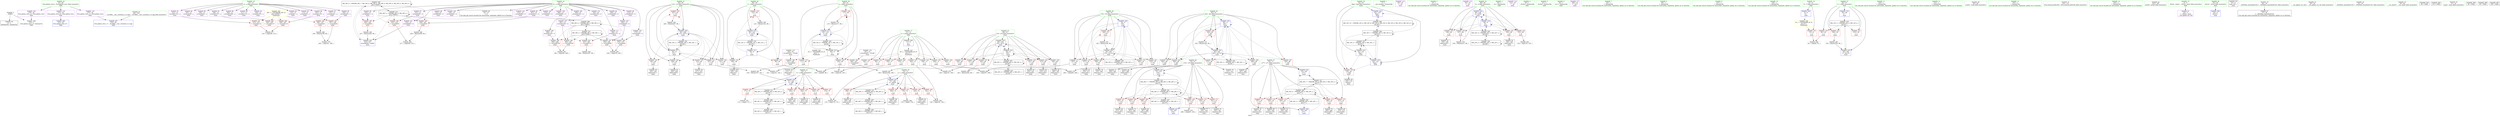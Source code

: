 digraph "SVFG" {
	label="SVFG";

	Node0x5640b76d71b0 [shape=record,color=grey,label="{NodeID: 0\nNullPtr}"];
	Node0x5640b76d71b0 -> Node0x5640b7701500[style=solid];
	Node0x5640b76d71b0 -> Node0x5640b7705b80[style=solid];
	Node0x5640b7711c60 [shape=record,color=grey,label="{NodeID: 277\n316 = cmp(308, 315, )\n}"];
	Node0x5640b7704fc0 [shape=record,color=red,label="{NodeID: 194\n216\<--215\n\<--arrayidx56\nmain\n}"];
	Node0x5640b7704fc0 -> Node0x5640b7712860[style=solid];
	Node0x5640b7702370 [shape=record,color=purple,label="{NodeID: 111\n346\<--15\narrayidx131\<--d\nmain\n}"];
	Node0x5640b7702370 -> Node0x5640b7705710[style=solid];
	Node0x5640b76de7d0 [shape=record,color=green,label="{NodeID: 28\n58\<--59\ni\<--i_field_insensitive\nmain\n}"];
	Node0x5640b76de7d0 -> Node0x5640b7707c50[style=solid];
	Node0x5640b76de7d0 -> Node0x5640b7707d20[style=solid];
	Node0x5640b76de7d0 -> Node0x5640b7707df0[style=solid];
	Node0x5640b76de7d0 -> Node0x5640b7705e20[style=solid];
	Node0x5640b76de7d0 -> Node0x5640b7706090[style=solid];
	Node0x5640b7706710 [shape=record,color=blue,label="{NodeID: 222\n62\<--133\nflag\<--\nmain\n}"];
	Node0x5640b7706710 -> Node0x5640b771f080[style=dashed];
	Node0x5640b7708130 [shape=record,color=red,label="{NodeID: 139\n135\<--62\n\<--flag\nmain\n}"];
	Node0x5640b7708130 -> Node0x5640b77028c0[style=solid];
	Node0x5640b7702da0 [shape=record,color=black,label="{NodeID: 56\n196\<--195\nidxprom43\<--\nmain\n}"];
	Node0x5640b77097f0 [shape=record,color=red,label="{NodeID: 167\n270\<--74\n\<--x76\nmain\n}"];
	Node0x5640b77097f0 -> Node0x5640b77034f0[style=solid];
	Node0x5640b7704460 [shape=record,color=purple,label="{NodeID: 84\n187\<--13\narrayidx38\<--a\nmain\n}"];
	Node0x5640b76db960 [shape=record,color=green,label="{NodeID: 1\n7\<--1\n__dso_handle\<--dummyObj\nGlob }"];
	Node0x5640b7711de0 [shape=record,color=grey,label="{NodeID: 278\n200 = cmp(191, 199, )\n}"];
	Node0x5640b7705090 [shape=record,color=red,label="{NodeID: 195\n226\<--225\n\<--arrayidx61\nmain\n}"];
	Node0x5640b7705090 -> Node0x5640b7711060[style=solid];
	Node0x5640b7702440 [shape=record,color=purple,label="{NodeID: 112\n83\<--18\n\<--.str\nmain\n}"];
	Node0x5640b76de8a0 [shape=record,color=green,label="{NodeID: 29\n60\<--61\nj\<--j_field_insensitive\nmain\n}"];
	Node0x5640b76de8a0 -> Node0x5640b7707ec0[style=solid];
	Node0x5640b76de8a0 -> Node0x5640b7707f90[style=solid];
	Node0x5640b76de8a0 -> Node0x5640b7708060[style=solid];
	Node0x5640b76de8a0 -> Node0x5640b7705ef0[style=solid];
	Node0x5640b76de8a0 -> Node0x5640b7705fc0[style=solid];
	Node0x5640b77067e0 [shape=record,color=blue,label="{NodeID: 223\n233\<--227\narrayidx66\<--add62\nmain\n}"];
	Node0x5640b77067e0 -> Node0x5640b771f580[style=dashed];
	Node0x5640b7708200 [shape=record,color=red,label="{NodeID: 140\n141\<--64\n\<--i14\nmain\n}"];
	Node0x5640b7708200 -> Node0x5640b7711960[style=solid];
	Node0x5640b7702e70 [shape=record,color=black,label="{NodeID: 57\n203\<--202\nidxprom48\<--\nmain\n}"];
	Node0x5640b77098c0 [shape=record,color=red,label="{NodeID: 168\n286\<--74\n\<--x76\nmain\n}"];
	Node0x5640b77098c0 -> Node0x5640b7703830[style=solid];
	Node0x5640b7704530 [shape=record,color=purple,label="{NodeID: 85\n190\<--13\narrayidx40\<--a\nmain\n}"];
	Node0x5640b7704530 -> Node0x5640b770ab70[style=solid];
	Node0x5640b76db310 [shape=record,color=green,label="{NodeID: 2\n9\<--1\n\<--dummyObj\nCan only get source location for instruction, argument, global var or function.}"];
	Node0x5640b7723760 [shape=record,color=yellow,style=double,label="{NodeID: 362\n36V_1 = ENCHI(MR_36V_0)\npts\{140000 \}\nFun[main]}"];
	Node0x5640b7723760 -> Node0x5640b770ab70[style=dashed];
	Node0x5640b7723760 -> Node0x5640b7704e20[style=dashed];
	Node0x5640b7723760 -> Node0x5640b77054a0[style=dashed];
	Node0x5640b7723760 -> Node0x5640b7705570[style=dashed];
	Node0x5640b7723760 -> Node0x5640b7705640[style=dashed];
	Node0x5640b7711f60 [shape=record,color=grey,label="{NodeID: 279\n149 = cmp(147, 148, )\n}"];
	Node0x5640b7705160 [shape=record,color=red,label="{NodeID: 196\n276\<--275\n\<--arrayidx90\nmain\n}"];
	Node0x5640b7705160 -> Node0x5640b7712560[style=solid];
	Node0x5640b7702510 [shape=record,color=purple,label="{NodeID: 113\n94\<--18\n\<--.str\nmain\n}"];
	Node0x5640b76dca30 [shape=record,color=green,label="{NodeID: 30\n62\<--63\nflag\<--flag_field_insensitive\nmain\n}"];
	Node0x5640b76dca30 -> Node0x5640b7708130[style=solid];
	Node0x5640b76dca30 -> Node0x5640b7706160[style=solid];
	Node0x5640b76dca30 -> Node0x5640b7706230[style=solid];
	Node0x5640b76dca30 -> Node0x5640b7706710[style=solid];
	Node0x5640b77068b0 [shape=record,color=blue,label="{NodeID: 224\n68\<--238\nk\<--inc68\nmain\n}"];
	Node0x5640b77068b0 -> Node0x5640b7708bc0[style=dashed];
	Node0x5640b77068b0 -> Node0x5640b7708c90[style=dashed];
	Node0x5640b77068b0 -> Node0x5640b7708d60[style=dashed];
	Node0x5640b77068b0 -> Node0x5640b7708e30[style=dashed];
	Node0x5640b77068b0 -> Node0x5640b77064a0[style=dashed];
	Node0x5640b77068b0 -> Node0x5640b77068b0[style=dashed];
	Node0x5640b77068b0 -> Node0x5640b771dc80[style=dashed];
	Node0x5640b77082d0 [shape=record,color=red,label="{NodeID: 141\n157\<--64\n\<--i14\nmain\n}"];
	Node0x5640b77082d0 -> Node0x5640b7710460[style=solid];
	Node0x5640b7702f40 [shape=record,color=black,label="{NodeID: 58\n206\<--205\nidxprom50\<--\nmain\n}"];
	Node0x5640b7709990 [shape=record,color=red,label="{NodeID: 169\n302\<--74\n\<--x76\nmain\n}"];
	Node0x5640b7709990 -> Node0x5640b7703b70[style=solid];
	Node0x5640b7704600 [shape=record,color=purple,label="{NodeID: 86\n194\<--13\narrayidx42\<--a\nmain\n}"];
	Node0x5640b76db3a0 [shape=record,color=green,label="{NodeID: 3\n18\<--1\n.str\<--dummyObj\nGlob }"];
	Node0x5640b77120e0 [shape=record,color=grey,label="{NodeID: 280\n259 = cmp(257, 258, )\n}"];
	Node0x5640b7705230 [shape=record,color=red,label="{NodeID: 197\n283\<--282\n\<--arrayidx94\nmain\n}"];
	Node0x5640b7705230 -> Node0x5640b7712560[style=solid];
	Node0x5640b77025e0 [shape=record,color=purple,label="{NodeID: 114\n114\<--18\n\<--.str\nmain\n}"];
	Node0x5640b76dcb00 [shape=record,color=green,label="{NodeID: 31\n64\<--65\ni14\<--i14_field_insensitive\nmain\n}"];
	Node0x5640b76dcb00 -> Node0x5640b7708200[style=solid];
	Node0x5640b76dcb00 -> Node0x5640b77082d0[style=solid];
	Node0x5640b76dcb00 -> Node0x5640b77083a0[style=solid];
	Node0x5640b76dcb00 -> Node0x5640b7708470[style=solid];
	Node0x5640b76dcb00 -> Node0x5640b7708540[style=solid];
	Node0x5640b76dcb00 -> Node0x5640b7708610[style=solid];
	Node0x5640b76dcb00 -> Node0x5640b7706300[style=solid];
	Node0x5640b76dcb00 -> Node0x5640b7706a50[style=solid];
	Node0x5640b7721d80 [shape=record,color=black,label="{NodeID: 308\nMR_16V_7 = PHI(MR_16V_8, MR_16V_6, )\npts\{63 \}\n}"];
	Node0x5640b7721d80 -> Node0x5640b7708130[style=dashed];
	Node0x5640b7721d80 -> Node0x5640b7706230[style=dashed];
	Node0x5640b7721d80 -> Node0x5640b7706710[style=dashed];
	Node0x5640b7721d80 -> Node0x5640b771f080[style=dashed];
	Node0x5640b7721d80 -> Node0x5640b7721d80[style=dashed];
	Node0x5640b7721d80 -> Node0x5640b7726280[style=dashed];
	Node0x5640b7706980 [shape=record,color=blue,label="{NodeID: 225\n66\<--243\nj18\<--inc71\nmain\n}"];
	Node0x5640b7706980 -> Node0x5640b77086e0[style=dashed];
	Node0x5640b7706980 -> Node0x5640b77087b0[style=dashed];
	Node0x5640b7706980 -> Node0x5640b7708880[style=dashed];
	Node0x5640b7706980 -> Node0x5640b7708950[style=dashed];
	Node0x5640b7706980 -> Node0x5640b7708a20[style=dashed];
	Node0x5640b7706980 -> Node0x5640b7708af0[style=dashed];
	Node0x5640b7706980 -> Node0x5640b77063d0[style=dashed];
	Node0x5640b7706980 -> Node0x5640b7706980[style=dashed];
	Node0x5640b7706980 -> Node0x5640b7720480[style=dashed];
	Node0x5640b77083a0 [shape=record,color=red,label="{NodeID: 142\n192\<--64\n\<--i14\nmain\n}"];
	Node0x5640b77083a0 -> Node0x5640b7702cd0[style=solid];
	Node0x5640b7703010 [shape=record,color=black,label="{NodeID: 59\n211\<--210\nidxprom53\<--\nmain\n}"];
	Node0x5640b7709a60 [shape=record,color=red,label="{NodeID: 170\n334\<--74\n\<--x76\nmain\n}"];
	Node0x5640b7709a60 -> Node0x5640b7703eb0[style=solid];
	Node0x5640b77046d0 [shape=record,color=purple,label="{NodeID: 87\n197\<--13\narrayidx44\<--a\nmain\n}"];
	Node0x5640b77046d0 -> Node0x5640b7704e20[style=solid];
	Node0x5640b76db0b0 [shape=record,color=green,label="{NodeID: 4\n20\<--1\n_ZL2dx\<--dummyObj\nGlob }"];
	Node0x5640b7712260 [shape=record,color=grey,label="{NodeID: 281\n300 = cmp(292, 299, )\n}"];
	Node0x5640b7705300 [shape=record,color=red,label="{NodeID: 198\n292\<--291\n\<--arrayidx100\nmain\n}"];
	Node0x5640b7705300 -> Node0x5640b7712260[style=solid];
	Node0x5640b77026b0 [shape=record,color=purple,label="{NodeID: 115\n160\<--20\narrayidx26\<--_ZL2dx\nmain\n}"];
	Node0x5640b77026b0 -> Node0x5640b770a9d0[style=solid];
	Node0x5640b76dcbd0 [shape=record,color=green,label="{NodeID: 32\n66\<--67\nj18\<--j18_field_insensitive\nmain\n}"];
	Node0x5640b76dcbd0 -> Node0x5640b77086e0[style=solid];
	Node0x5640b76dcbd0 -> Node0x5640b77087b0[style=solid];
	Node0x5640b76dcbd0 -> Node0x5640b7708880[style=solid];
	Node0x5640b76dcbd0 -> Node0x5640b7708950[style=solid];
	Node0x5640b76dcbd0 -> Node0x5640b7708a20[style=solid];
	Node0x5640b76dcbd0 -> Node0x5640b7708af0[style=solid];
	Node0x5640b76dcbd0 -> Node0x5640b77063d0[style=solid];
	Node0x5640b76dcbd0 -> Node0x5640b7706980[style=solid];
	Node0x5640b7706a50 [shape=record,color=blue,label="{NodeID: 226\n64\<--248\ni14\<--inc74\nmain\n}"];
	Node0x5640b7706a50 -> Node0x5640b7708200[style=dashed];
	Node0x5640b7706a50 -> Node0x5640b77082d0[style=dashed];
	Node0x5640b7706a50 -> Node0x5640b77083a0[style=dashed];
	Node0x5640b7706a50 -> Node0x5640b7708470[style=dashed];
	Node0x5640b7706a50 -> Node0x5640b7708540[style=dashed];
	Node0x5640b7706a50 -> Node0x5640b7708610[style=dashed];
	Node0x5640b7706a50 -> Node0x5640b7706300[style=dashed];
	Node0x5640b7706a50 -> Node0x5640b7706a50[style=dashed];
	Node0x5640b7706a50 -> Node0x5640b7726780[style=dashed];
	Node0x5640b7708470 [shape=record,color=red,label="{NodeID: 143\n210\<--64\n\<--i14\nmain\n}"];
	Node0x5640b7708470 -> Node0x5640b7703010[style=solid];
	Node0x5640b77030e0 [shape=record,color=black,label="{NodeID: 60\n214\<--213\nidxprom55\<--\nmain\n}"];
	Node0x5640b7709b30 [shape=record,color=red,label="{NodeID: 171\n341\<--74\n\<--x76\nmain\n}"];
	Node0x5640b7709b30 -> Node0x5640b7704050[style=solid];
	Node0x5640b77047a0 [shape=record,color=purple,label="{NodeID: 88\n304\<--13\narrayidx108\<--a\nmain\n}"];
	Node0x5640b76db140 [shape=record,color=green,label="{NodeID: 5\n21\<--1\n_ZL2dy\<--dummyObj\nGlob }"];
	Node0x5640b77123e0 [shape=record,color=grey,label="{NodeID: 282\n154 = cmp(153, 155, )\n}"];
	Node0x5640b77053d0 [shape=record,color=red,label="{NodeID: 199\n299\<--298\n\<--arrayidx104\nmain\n}"];
	Node0x5640b77053d0 -> Node0x5640b7712260[style=solid];
	Node0x5640b7706e80 [shape=record,color=purple,label="{NodeID: 116\n167\<--21\narrayidx28\<--_ZL2dy\nmain\n}"];
	Node0x5640b7706e80 -> Node0x5640b770aaa0[style=solid];
	Node0x5640b76dcca0 [shape=record,color=green,label="{NodeID: 33\n68\<--69\nk\<--k_field_insensitive\nmain\n}"];
	Node0x5640b76dcca0 -> Node0x5640b7708bc0[style=solid];
	Node0x5640b76dcca0 -> Node0x5640b7708c90[style=solid];
	Node0x5640b76dcca0 -> Node0x5640b7708d60[style=solid];
	Node0x5640b76dcca0 -> Node0x5640b7708e30[style=solid];
	Node0x5640b76dcca0 -> Node0x5640b77064a0[style=solid];
	Node0x5640b76dcca0 -> Node0x5640b77068b0[style=solid];
	Node0x5640b7706b20 [shape=record,color=blue,label="{NodeID: 227\n74\<--253\nx76\<--\nmain\n}"];
	Node0x5640b7706b20 -> Node0x5640b772c680[style=dashed];
	Node0x5640b7708540 [shape=record,color=red,label="{NodeID: 144\n228\<--64\n\<--i14\nmain\n}"];
	Node0x5640b7708540 -> Node0x5640b7703350[style=solid];
	Node0x5640b77031b0 [shape=record,color=black,label="{NodeID: 61\n221\<--220\nidxprom58\<--\nmain\n}"];
	Node0x5640b7709c00 [shape=record,color=red,label="{NodeID: 172\n273\<--76\n\<--y77\nmain\n}"];
	Node0x5640b7709c00 -> Node0x5640b77035c0[style=solid];
	Node0x5640b7704870 [shape=record,color=purple,label="{NodeID: 89\n307\<--13\narrayidx110\<--a\nmain\n}"];
	Node0x5640b7704870 -> Node0x5640b77054a0[style=solid];
	Node0x5640b76db460 [shape=record,color=green,label="{NodeID: 6\n22\<--1\n.str.1\<--dummyObj\nGlob }"];
	Node0x5640b7712560 [shape=record,color=grey,label="{NodeID: 283\n284 = cmp(276, 283, )\n}"];
	Node0x5640b77054a0 [shape=record,color=red,label="{NodeID: 200\n308\<--307\n\<--arrayidx110\nmain\n}"];
	Node0x5640b77054a0 -> Node0x5640b7711c60[style=solid];
	Node0x5640b7706f50 [shape=record,color=purple,label="{NodeID: 117\n349\<--22\n\<--.str.1\nmain\n}"];
	Node0x5640b76dcd70 [shape=record,color=green,label="{NodeID: 34\n70\<--71\nx\<--x_field_insensitive\nmain\n}"];
	Node0x5640b76dcd70 -> Node0x5640b7708f00[style=solid];
	Node0x5640b76dcd70 -> Node0x5640b7708fd0[style=solid];
	Node0x5640b76dcd70 -> Node0x5640b77090a0[style=solid];
	Node0x5640b76dcd70 -> Node0x5640b7709170[style=solid];
	Node0x5640b76dcd70 -> Node0x5640b7709240[style=solid];
	Node0x5640b76dcd70 -> Node0x5640b7706570[style=solid];
	Node0x5640b7722c80 [shape=record,color=black,label="{NodeID: 311\nMR_24V_5 = PHI(MR_24V_6, MR_24V_4, )\npts\{71 \}\n}"];
	Node0x5640b7722c80 -> Node0x5640b7706570[style=dashed];
	Node0x5640b7722c80 -> Node0x5640b771e180[style=dashed];
	Node0x5640b7722c80 -> Node0x5640b7722c80[style=dashed];
	Node0x5640b7706bf0 [shape=record,color=blue,label="{NodeID: 228\n76\<--253\ny77\<--\nmain\n}"];
	Node0x5640b7706bf0 -> Node0x5640b772cb80[style=dashed];
	Node0x5640b7708610 [shape=record,color=red,label="{NodeID: 145\n247\<--64\n\<--i14\nmain\n}"];
	Node0x5640b7708610 -> Node0x5640b77105e0[style=solid];
	Node0x5640b7703280 [shape=record,color=black,label="{NodeID: 62\n224\<--223\nidxprom60\<--\nmain\n}"];
	Node0x5640b7709cd0 [shape=record,color=red,label="{NodeID: 173\n289\<--76\n\<--y77\nmain\n}"];
	Node0x5640b7709cd0 -> Node0x5640b7703900[style=solid];
	Node0x5640b7704940 [shape=record,color=purple,label="{NodeID: 90\n311\<--13\narrayidx112\<--a\nmain\n}"];
	Node0x5640b76db4f0 [shape=record,color=green,label="{NodeID: 7\n25\<--1\n\<--dummyObj\nCan only get source location for instruction, argument, global var or function.}"];
	Node0x5640b77126e0 [shape=record,color=grey,label="{NodeID: 284\n183 = cmp(181, 182, )\n}"];
	Node0x5640b7705570 [shape=record,color=red,label="{NodeID: 201\n315\<--314\n\<--arrayidx114\nmain\n}"];
	Node0x5640b7705570 -> Node0x5640b7711c60[style=solid];
	Node0x5640b7707020 [shape=record,color=purple,label="{NodeID: 118\n374\<--24\nllvm.global_ctors_0\<--llvm.global_ctors\nGlob }"];
	Node0x5640b7707020 -> Node0x5640b7705980[style=solid];
	Node0x5640b76dce40 [shape=record,color=green,label="{NodeID: 35\n72\<--73\ny\<--y_field_insensitive\nmain\n}"];
	Node0x5640b76dce40 -> Node0x5640b7709310[style=solid];
	Node0x5640b76dce40 -> Node0x5640b77093e0[style=solid];
	Node0x5640b76dce40 -> Node0x5640b77094b0[style=solid];
	Node0x5640b76dce40 -> Node0x5640b7709580[style=solid];
	Node0x5640b76dce40 -> Node0x5640b7709650[style=solid];
	Node0x5640b76dce40 -> Node0x5640b7706640[style=solid];
	Node0x5640b7723180 [shape=record,color=black,label="{NodeID: 312\nMR_26V_5 = PHI(MR_26V_6, MR_26V_4, )\npts\{73 \}\n}"];
	Node0x5640b7723180 -> Node0x5640b7706640[style=dashed];
	Node0x5640b7723180 -> Node0x5640b771e680[style=dashed];
	Node0x5640b7723180 -> Node0x5640b7723180[style=dashed];
	Node0x5640b7706cc0 [shape=record,color=blue,label="{NodeID: 229\n78\<--9\ni78\<--\nmain\n}"];
	Node0x5640b7706cc0 -> Node0x5640b770a010[style=dashed];
	Node0x5640b7706cc0 -> Node0x5640b770a0e0[style=dashed];
	Node0x5640b7706cc0 -> Node0x5640b770a1b0[style=dashed];
	Node0x5640b7706cc0 -> Node0x5640b770a280[style=dashed];
	Node0x5640b7706cc0 -> Node0x5640b770a350[style=dashed];
	Node0x5640b7706cc0 -> Node0x5640b770a420[style=dashed];
	Node0x5640b7706cc0 -> Node0x5640b770ef10[style=dashed];
	Node0x5640b7706cc0 -> Node0x5640b7728a80[style=dashed];
	Node0x5640b77086e0 [shape=record,color=red,label="{NodeID: 146\n147\<--66\n\<--j18\nmain\n}"];
	Node0x5640b77086e0 -> Node0x5640b7711f60[style=solid];
	Node0x5640b7703350 [shape=record,color=black,label="{NodeID: 63\n229\<--228\nidxprom63\<--\nmain\n}"];
	Node0x5640b7709da0 [shape=record,color=red,label="{NodeID: 174\n305\<--76\n\<--y77\nmain\n}"];
	Node0x5640b7709da0 -> Node0x5640b7703c40[style=solid];
	Node0x5640b7704a10 [shape=record,color=purple,label="{NodeID: 91\n314\<--13\narrayidx114\<--a\nmain\n}"];
	Node0x5640b7704a10 -> Node0x5640b7705570[style=solid];
	Node0x5640b76daed0 [shape=record,color=green,label="{NodeID: 8\n88\<--1\n\<--dummyObj\nCan only get source location for instruction, argument, global var or function.}"];
	Node0x5640b7712860 [shape=record,color=grey,label="{NodeID: 285\n217 = cmp(209, 216, )\n}"];
	Node0x5640b7705640 [shape=record,color=red,label="{NodeID: 202\n340\<--339\n\<--arrayidx127\nmain\n}"];
	Node0x5640b77070f0 [shape=record,color=purple,label="{NodeID: 119\n375\<--24\nllvm.global_ctors_1\<--llvm.global_ctors\nGlob }"];
	Node0x5640b77070f0 -> Node0x5640b7705a80[style=solid];
	Node0x5640b76dcf10 [shape=record,color=green,label="{NodeID: 36\n74\<--75\nx76\<--x76_field_insensitive\nmain\n}"];
	Node0x5640b76dcf10 -> Node0x5640b7709720[style=solid];
	Node0x5640b76dcf10 -> Node0x5640b77097f0[style=solid];
	Node0x5640b76dcf10 -> Node0x5640b77098c0[style=solid];
	Node0x5640b76dcf10 -> Node0x5640b7709990[style=solid];
	Node0x5640b76dcf10 -> Node0x5640b7709a60[style=solid];
	Node0x5640b76dcf10 -> Node0x5640b7709b30[style=solid];
	Node0x5640b76dcf10 -> Node0x5640b7706b20[style=solid];
	Node0x5640b76dcf10 -> Node0x5640b770eca0[style=solid];
	Node0x5640b7723e90 [shape=record,color=black,label="{NodeID: 313\nMR_38V_5 = PHI(MR_38V_6, MR_38V_4, )\npts\{170000 \}\n}"];
	Node0x5640b7723e90 -> Node0x5640b7704ef0[style=dashed];
	Node0x5640b7723e90 -> Node0x5640b7704fc0[style=dashed];
	Node0x5640b7723e90 -> Node0x5640b7705090[style=dashed];
	Node0x5640b7723e90 -> Node0x5640b77067e0[style=dashed];
	Node0x5640b7723e90 -> Node0x5640b771eb80[style=dashed];
	Node0x5640b7723e90 -> Node0x5640b771f580[style=dashed];
	Node0x5640b7723e90 -> Node0x5640b7723e90[style=dashed];
	Node0x5640b7706d90 [shape=record,color=blue,label="{NodeID: 230\n80\<--9\nj82\<--\nmain\n}"];
	Node0x5640b7706d90 -> Node0x5640b770a4f0[style=dashed];
	Node0x5640b7706d90 -> Node0x5640b770a5c0[style=dashed];
	Node0x5640b7706d90 -> Node0x5640b770a690[style=dashed];
	Node0x5640b7706d90 -> Node0x5640b770a760[style=dashed];
	Node0x5640b7706d90 -> Node0x5640b770a830[style=dashed];
	Node0x5640b7706d90 -> Node0x5640b770a900[style=dashed];
	Node0x5640b7706d90 -> Node0x5640b7706d90[style=dashed];
	Node0x5640b7706d90 -> Node0x5640b770ee40[style=dashed];
	Node0x5640b7706d90 -> Node0x5640b7728f80[style=dashed];
	Node0x5640b77087b0 [shape=record,color=red,label="{NodeID: 147\n164\<--66\n\<--j18\nmain\n}"];
	Node0x5640b77087b0 -> Node0x5640b7710d60[style=solid];
	Node0x5640b7703420 [shape=record,color=black,label="{NodeID: 64\n232\<--231\nidxprom65\<--\nmain\n}"];
	Node0x5640b772c680 [shape=record,color=black,label="{NodeID: 341\nMR_28V_4 = PHI(MR_28V_5, MR_28V_3, )\npts\{75 \}\n}"];
	Node0x5640b772c680 -> Node0x5640b7709720[style=dashed];
	Node0x5640b772c680 -> Node0x5640b77097f0[style=dashed];
	Node0x5640b772c680 -> Node0x5640b77098c0[style=dashed];
	Node0x5640b772c680 -> Node0x5640b7709990[style=dashed];
	Node0x5640b772c680 -> Node0x5640b7709a60[style=dashed];
	Node0x5640b772c680 -> Node0x5640b7709b30[style=dashed];
	Node0x5640b772c680 -> Node0x5640b770eca0[style=dashed];
	Node0x5640b772c680 -> Node0x5640b7724980[style=dashed];
	Node0x5640b772c680 -> Node0x5640b7728080[style=dashed];
	Node0x5640b772c680 -> Node0x5640b772c680[style=dashed];
	Node0x5640b7709e70 [shape=record,color=red,label="{NodeID: 175\n337\<--76\n\<--y77\nmain\n}"];
	Node0x5640b7709e70 -> Node0x5640b7703f80[style=solid];
	Node0x5640b7704ae0 [shape=record,color=purple,label="{NodeID: 92\n336\<--13\narrayidx125\<--a\nmain\n}"];
	Node0x5640b76dafa0 [shape=record,color=green,label="{NodeID: 9\n127\<--1\n\<--dummyObj\nCan only get source location for instruction, argument, global var or function.}"];
	Node0x5640b77129e0 [shape=record,color=grey,label="{NodeID: 286\n179 = cmp(9, 178, )\n}"];
	Node0x5640b7705710 [shape=record,color=red,label="{NodeID: 203\n347\<--346\n\<--arrayidx131\nmain\n}"];
	Node0x5640b7705710 -> Node0x5640b7710a60[style=solid];
	Node0x5640b77071c0 [shape=record,color=purple,label="{NodeID: 120\n376\<--24\nllvm.global_ctors_2\<--llvm.global_ctors\nGlob }"];
	Node0x5640b77071c0 -> Node0x5640b7705b80[style=solid];
	Node0x5640b76dcfe0 [shape=record,color=green,label="{NodeID: 37\n76\<--77\ny77\<--y77_field_insensitive\nmain\n}"];
	Node0x5640b76dcfe0 -> Node0x5640b7709c00[style=solid];
	Node0x5640b76dcfe0 -> Node0x5640b7709cd0[style=solid];
	Node0x5640b76dcfe0 -> Node0x5640b7709da0[style=solid];
	Node0x5640b76dcfe0 -> Node0x5640b7709e70[style=solid];
	Node0x5640b76dcfe0 -> Node0x5640b7709f40[style=solid];
	Node0x5640b76dcfe0 -> Node0x5640b7706bf0[style=solid];
	Node0x5640b76dcfe0 -> Node0x5640b770ed70[style=solid];
	Node0x5640b770eca0 [shape=record,color=blue,label="{NodeID: 231\n74\<--318\nx76\<--\nmain\n}"];
	Node0x5640b770eca0 -> Node0x5640b7724980[style=dashed];
	Node0x5640b7708880 [shape=record,color=red,label="{NodeID: 148\n195\<--66\n\<--j18\nmain\n}"];
	Node0x5640b7708880 -> Node0x5640b7702da0[style=solid];
	Node0x5640b77034f0 [shape=record,color=black,label="{NodeID: 65\n271\<--270\nidxprom87\<--\nmain\n}"];
	Node0x5640b772cb80 [shape=record,color=black,label="{NodeID: 342\nMR_30V_4 = PHI(MR_30V_5, MR_30V_3, )\npts\{77 \}\n}"];
	Node0x5640b772cb80 -> Node0x5640b7709c00[style=dashed];
	Node0x5640b772cb80 -> Node0x5640b7709cd0[style=dashed];
	Node0x5640b772cb80 -> Node0x5640b7709da0[style=dashed];
	Node0x5640b772cb80 -> Node0x5640b7709e70[style=dashed];
	Node0x5640b772cb80 -> Node0x5640b7709f40[style=dashed];
	Node0x5640b772cb80 -> Node0x5640b770ed70[style=dashed];
	Node0x5640b772cb80 -> Node0x5640b7724e80[style=dashed];
	Node0x5640b772cb80 -> Node0x5640b7728580[style=dashed];
	Node0x5640b772cb80 -> Node0x5640b772cb80[style=dashed];
	Node0x5640b7709f40 [shape=record,color=red,label="{NodeID: 176\n344\<--76\n\<--y77\nmain\n}"];
	Node0x5640b7709f40 -> Node0x5640b7704120[style=solid];
	Node0x5640b7704bb0 [shape=record,color=purple,label="{NodeID: 93\n339\<--13\narrayidx127\<--a\nmain\n}"];
	Node0x5640b7704bb0 -> Node0x5640b7705640[style=solid];
	Node0x5640b76db660 [shape=record,color=green,label="{NodeID: 10\n128\<--1\n\<--dummyObj\nCan only get source location for instruction, argument, global var or function.}"];
	Node0x5640b7712b60 [shape=record,color=grey,label="{NodeID: 287\n176 = cmp(174, 175, )\n}"];
	Node0x5640b77057e0 [shape=record,color=blue,label="{NodeID: 204\n8\<--9\nT\<--\nGlob }"];
	Node0x5640b77057e0 -> Node0x5640b772e5a0[style=dashed];
	Node0x5640b7707290 [shape=record,color=red,label="{NodeID: 121\n91\<--8\n\<--T\nmain\n}"];
	Node0x5640b7707290 -> Node0x5640b7712fe0[style=solid];
	Node0x5640b76dd0b0 [shape=record,color=green,label="{NodeID: 38\n78\<--79\ni78\<--i78_field_insensitive\nmain\n}"];
	Node0x5640b76dd0b0 -> Node0x5640b770a010[style=solid];
	Node0x5640b76dd0b0 -> Node0x5640b770a0e0[style=solid];
	Node0x5640b76dd0b0 -> Node0x5640b770a1b0[style=solid];
	Node0x5640b76dd0b0 -> Node0x5640b770a280[style=solid];
	Node0x5640b76dd0b0 -> Node0x5640b770a350[style=solid];
	Node0x5640b76dd0b0 -> Node0x5640b770a420[style=solid];
	Node0x5640b76dd0b0 -> Node0x5640b7706cc0[style=solid];
	Node0x5640b76dd0b0 -> Node0x5640b770ef10[style=solid];
	Node0x5640b770ed70 [shape=record,color=blue,label="{NodeID: 232\n76\<--320\ny77\<--\nmain\n}"];
	Node0x5640b770ed70 -> Node0x5640b7724e80[style=dashed];
	Node0x5640b7708950 [shape=record,color=red,label="{NodeID: 149\n213\<--66\n\<--j18\nmain\n}"];
	Node0x5640b7708950 -> Node0x5640b77030e0[style=solid];
	Node0x5640b77035c0 [shape=record,color=black,label="{NodeID: 66\n274\<--273\nidxprom89\<--\nmain\n}"];
	Node0x5640b77102e0 [shape=record,color=grey,label="{NodeID: 260\n123 = Binary(122, 88, )\n}"];
	Node0x5640b77102e0 -> Node0x5640b7706090[style=solid];
	Node0x5640b770a010 [shape=record,color=red,label="{NodeID: 177\n257\<--78\n\<--i78\nmain\n}"];
	Node0x5640b770a010 -> Node0x5640b77120e0[style=solid];
	Node0x5640b7704c80 [shape=record,color=purple,label="{NodeID: 94\n204\<--15\narrayidx49\<--d\nmain\n}"];
	Node0x5640b76db730 [shape=record,color=green,label="{NodeID: 11\n129\<--1\n\<--dummyObj\nCan only get source location for instruction, argument, global var or function.}"];
	Node0x5640b7712ce0 [shape=record,color=grey,label="{NodeID: 288\n106 = cmp(104, 105, )\n}"];
	Node0x5640b77058b0 [shape=record,color=blue,label="{NodeID: 205\n11\<--9\nn\<--\nGlob }"];
	Node0x5640b77058b0 -> Node0x5640b772e680[style=dashed];
	Node0x5640b7707360 [shape=record,color=red,label="{NodeID: 122\n99\<--11\n\<--n\nmain\n}"];
	Node0x5640b7707360 -> Node0x5640b7712e60[style=solid];
	Node0x5640b76dd180 [shape=record,color=green,label="{NodeID: 39\n80\<--81\nj82\<--j82_field_insensitive\nmain\n}"];
	Node0x5640b76dd180 -> Node0x5640b770a4f0[style=solid];
	Node0x5640b76dd180 -> Node0x5640b770a5c0[style=solid];
	Node0x5640b76dd180 -> Node0x5640b770a690[style=solid];
	Node0x5640b76dd180 -> Node0x5640b770a760[style=solid];
	Node0x5640b76dd180 -> Node0x5640b770a830[style=solid];
	Node0x5640b76dd180 -> Node0x5640b770a900[style=solid];
	Node0x5640b76dd180 -> Node0x5640b7706d90[style=solid];
	Node0x5640b76dd180 -> Node0x5640b770ee40[style=solid];
	Node0x5640b7724980 [shape=record,color=black,label="{NodeID: 316\nMR_28V_7 = PHI(MR_28V_6, MR_28V_5, MR_28V_5, )\npts\{75 \}\n}"];
	Node0x5640b7724980 -> Node0x5640b7709720[style=dashed];
	Node0x5640b7724980 -> Node0x5640b77097f0[style=dashed];
	Node0x5640b7724980 -> Node0x5640b77098c0[style=dashed];
	Node0x5640b7724980 -> Node0x5640b7709990[style=dashed];
	Node0x5640b7724980 -> Node0x5640b770eca0[style=dashed];
	Node0x5640b7724980 -> Node0x5640b7724980[style=dashed];
	Node0x5640b7724980 -> Node0x5640b772c680[style=dashed];
	Node0x5640b770ee40 [shape=record,color=blue,label="{NodeID: 233\n80\<--325\nj82\<--inc119\nmain\n}"];
	Node0x5640b770ee40 -> Node0x5640b770a4f0[style=dashed];
	Node0x5640b770ee40 -> Node0x5640b770a5c0[style=dashed];
	Node0x5640b770ee40 -> Node0x5640b770a690[style=dashed];
	Node0x5640b770ee40 -> Node0x5640b770a760[style=dashed];
	Node0x5640b770ee40 -> Node0x5640b770a830[style=dashed];
	Node0x5640b770ee40 -> Node0x5640b770a900[style=dashed];
	Node0x5640b770ee40 -> Node0x5640b7706d90[style=dashed];
	Node0x5640b770ee40 -> Node0x5640b770ee40[style=dashed];
	Node0x5640b770ee40 -> Node0x5640b7728f80[style=dashed];
	Node0x5640b7708a20 [shape=record,color=red,label="{NodeID: 150\n231\<--66\n\<--j18\nmain\n}"];
	Node0x5640b7708a20 -> Node0x5640b7703420[style=solid];
	Node0x5640b7703690 [shape=record,color=black,label="{NodeID: 67\n278\<--277\nidxprom91\<--\nmain\n}"];
	Node0x5640b7710460 [shape=record,color=grey,label="{NodeID: 261\n162 = Binary(157, 161, )\n}"];
	Node0x5640b7710460 -> Node0x5640b7706570[style=solid];
	Node0x5640b770a0e0 [shape=record,color=red,label="{NodeID: 178\n277\<--78\n\<--i78\nmain\n}"];
	Node0x5640b770a0e0 -> Node0x5640b7703690[style=solid];
	Node0x5640b7704d50 [shape=record,color=purple,label="{NodeID: 95\n207\<--15\narrayidx51\<--d\nmain\n}"];
	Node0x5640b7704d50 -> Node0x5640b7704ef0[style=solid];
	Node0x5640b76db800 [shape=record,color=green,label="{NodeID: 12\n133\<--1\n\<--dummyObj\nCan only get source location for instruction, argument, global var or function.}"];
	Node0x5640b7712e60 [shape=record,color=grey,label="{NodeID: 289\n100 = cmp(98, 99, )\n}"];
	Node0x5640b7705980 [shape=record,color=blue,label="{NodeID: 206\n374\<--25\nllvm.global_ctors_0\<--\nGlob }"];
	Node0x5640b7707430 [shape=record,color=red,label="{NodeID: 123\n105\<--11\n\<--n\nmain\n}"];
	Node0x5640b7707430 -> Node0x5640b7712ce0[style=solid];
	Node0x5640b76dd250 [shape=record,color=green,label="{NodeID: 40\n85\<--86\nscanf\<--scanf_field_insensitive\n}"];
	Node0x5640b7724e80 [shape=record,color=black,label="{NodeID: 317\nMR_30V_7 = PHI(MR_30V_6, MR_30V_5, MR_30V_5, )\npts\{77 \}\n}"];
	Node0x5640b7724e80 -> Node0x5640b7709c00[style=dashed];
	Node0x5640b7724e80 -> Node0x5640b7709cd0[style=dashed];
	Node0x5640b7724e80 -> Node0x5640b7709da0[style=dashed];
	Node0x5640b7724e80 -> Node0x5640b770ed70[style=dashed];
	Node0x5640b7724e80 -> Node0x5640b7724e80[style=dashed];
	Node0x5640b7724e80 -> Node0x5640b772cb80[style=dashed];
	Node0x5640b770ef10 [shape=record,color=blue,label="{NodeID: 234\n78\<--330\ni78\<--inc122\nmain\n}"];
	Node0x5640b770ef10 -> Node0x5640b770a010[style=dashed];
	Node0x5640b770ef10 -> Node0x5640b770a0e0[style=dashed];
	Node0x5640b770ef10 -> Node0x5640b770a1b0[style=dashed];
	Node0x5640b770ef10 -> Node0x5640b770a280[style=dashed];
	Node0x5640b770ef10 -> Node0x5640b770a350[style=dashed];
	Node0x5640b770ef10 -> Node0x5640b770a420[style=dashed];
	Node0x5640b770ef10 -> Node0x5640b770ef10[style=dashed];
	Node0x5640b770ef10 -> Node0x5640b7728a80[style=dashed];
	Node0x5640b7708af0 [shape=record,color=red,label="{NodeID: 151\n242\<--66\n\<--j18\nmain\n}"];
	Node0x5640b7708af0 -> Node0x5640b77108e0[style=solid];
	Node0x5640b7703760 [shape=record,color=black,label="{NodeID: 68\n281\<--280\nidxprom93\<--\nmain\n}"];
	Node0x5640b772da80 [shape=record,color=yellow,style=double,label="{NodeID: 345\n2V_1 = ENCHI(MR_2V_0)\npts\{1 \}\nFun[main]}"];
	Node0x5640b772da80 -> Node0x5640b770a9d0[style=dashed];
	Node0x5640b772da80 -> Node0x5640b770aaa0[style=dashed];
	Node0x5640b77105e0 [shape=record,color=grey,label="{NodeID: 262\n248 = Binary(247, 88, )\n}"];
	Node0x5640b77105e0 -> Node0x5640b7706a50[style=solid];
	Node0x5640b770a1b0 [shape=record,color=red,label="{NodeID: 179\n293\<--78\n\<--i78\nmain\n}"];
	Node0x5640b770a1b0 -> Node0x5640b77039d0[style=solid];
	Node0x5640b7701740 [shape=record,color=purple,label="{NodeID: 96\n212\<--15\narrayidx54\<--d\nmain\n}"];
	Node0x5640b76dc310 [shape=record,color=green,label="{NodeID: 13\n155\<--1\n\<--dummyObj\nCan only get source location for instruction, argument, global var or function.}"];
	Node0x5640b7712fe0 [shape=record,color=grey,label="{NodeID: 290\n92 = cmp(90, 91, )\n}"];
	Node0x5640b7705a80 [shape=record,color=blue,label="{NodeID: 207\n375\<--26\nllvm.global_ctors_1\<--_GLOBAL__sub_I_husheyn_0_0.cpp\nGlob }"];
	Node0x5640b7707500 [shape=record,color=red,label="{NodeID: 124\n142\<--11\n\<--n\nmain\n}"];
	Node0x5640b7707500 -> Node0x5640b7711960[style=solid];
	Node0x5640b76dd320 [shape=record,color=green,label="{NodeID: 41\n130\<--131\nllvm.memset.p0i8.i64\<--llvm.memset.p0i8.i64_field_insensitive\n}"];
	Node0x5640b7725380 [shape=record,color=black,label="{NodeID: 318\nMR_10V_3 = PHI(MR_10V_4, MR_10V_2, )\npts\{57 \}\n}"];
	Node0x5640b7725380 -> Node0x5640b77079e0[style=dashed];
	Node0x5640b7725380 -> Node0x5640b7707ab0[style=dashed];
	Node0x5640b7725380 -> Node0x5640b7707b80[style=dashed];
	Node0x5640b7725380 -> Node0x5640b770efe0[style=dashed];
	Node0x5640b770efe0 [shape=record,color=blue,label="{NodeID: 235\n56\<--355\nt\<--inc135\nmain\n}"];
	Node0x5640b770efe0 -> Node0x5640b7725380[style=dashed];
	Node0x5640b7708bc0 [shape=record,color=red,label="{NodeID: 152\n153\<--68\n\<--k\nmain\n}"];
	Node0x5640b7708bc0 -> Node0x5640b77123e0[style=solid];
	Node0x5640b7703830 [shape=record,color=black,label="{NodeID: 69\n287\<--286\nidxprom97\<--\nmain\n}"];
	Node0x5640b772e5a0 [shape=record,color=yellow,style=double,label="{NodeID: 346\n4V_1 = ENCHI(MR_4V_0)\npts\{10 \}\nFun[main]}"];
	Node0x5640b772e5a0 -> Node0x5640b7707290[style=dashed];
	Node0x5640b7710760 [shape=record,color=grey,label="{NodeID: 263\n355 = Binary(354, 88, )\n}"];
	Node0x5640b7710760 -> Node0x5640b770efe0[style=solid];
	Node0x5640b770a280 [shape=record,color=red,label="{NodeID: 180\n309\<--78\n\<--i78\nmain\n}"];
	Node0x5640b770a280 -> Node0x5640b7703d10[style=solid];
	Node0x5640b7701810 [shape=record,color=purple,label="{NodeID: 97\n215\<--15\narrayidx56\<--d\nmain\n}"];
	Node0x5640b7701810 -> Node0x5640b7704fc0[style=solid];
	Node0x5640b76dc3e0 [shape=record,color=green,label="{NodeID: 14\n253\<--1\n\<--dummyObj\nCan only get source location for instruction, argument, global var or function.}"];
	Node0x5640b7713160 [shape=record,color=grey,label="{NodeID: 291\n172 = cmp(9, 171, )\n}"];
	Node0x5640b7705b80 [shape=record,color=blue, style = dotted,label="{NodeID: 208\n376\<--3\nllvm.global_ctors_2\<--dummyVal\nGlob }"];
	Node0x5640b77075d0 [shape=record,color=red,label="{NodeID: 125\n148\<--11\n\<--n\nmain\n}"];
	Node0x5640b77075d0 -> Node0x5640b7711f60[style=solid];
	Node0x5640b76dd3f0 [shape=record,color=green,label="{NodeID: 42\n351\<--352\nprintf\<--printf_field_insensitive\n}"];
	Node0x5640b7725880 [shape=record,color=black,label="{NodeID: 319\nMR_12V_2 = PHI(MR_12V_4, MR_12V_1, )\npts\{59 \}\n}"];
	Node0x5640b7725880 -> Node0x5640b7705e20[style=dashed];
	Node0x5640b7708c90 [shape=record,color=red,label="{NodeID: 153\n158\<--68\n\<--k\nmain\n}"];
	Node0x5640b7708c90 -> Node0x5640b7702990[style=solid];
	Node0x5640b7703900 [shape=record,color=black,label="{NodeID: 70\n290\<--289\nidxprom99\<--\nmain\n}"];
	Node0x5640b772e680 [shape=record,color=yellow,style=double,label="{NodeID: 347\n6V_1 = ENCHI(MR_6V_0)\npts\{12 \}\nFun[main]}"];
	Node0x5640b772e680 -> Node0x5640b7707360[style=dashed];
	Node0x5640b772e680 -> Node0x5640b7707430[style=dashed];
	Node0x5640b772e680 -> Node0x5640b7707500[style=dashed];
	Node0x5640b772e680 -> Node0x5640b77075d0[style=dashed];
	Node0x5640b772e680 -> Node0x5640b77076a0[style=dashed];
	Node0x5640b772e680 -> Node0x5640b7707770[style=dashed];
	Node0x5640b772e680 -> Node0x5640b7707840[style=dashed];
	Node0x5640b772e680 -> Node0x5640b7707910[style=dashed];
	Node0x5640b77108e0 [shape=record,color=grey,label="{NodeID: 264\n243 = Binary(242, 88, )\n}"];
	Node0x5640b77108e0 -> Node0x5640b7706980[style=solid];
	Node0x5640b770a350 [shape=record,color=red,label="{NodeID: 181\n318\<--78\n\<--i78\nmain\n}"];
	Node0x5640b770a350 -> Node0x5640b770eca0[style=solid];
	Node0x5640b77018e0 [shape=record,color=purple,label="{NodeID: 98\n222\<--15\narrayidx59\<--d\nmain\n}"];
	Node0x5640b76dc4b0 [shape=record,color=green,label="{NodeID: 15\n4\<--6\n_ZStL8__ioinit\<--_ZStL8__ioinit_field_insensitive\nGlob }"];
	Node0x5640b76dc4b0 -> Node0x5640b77041f0[style=solid];
	Node0x5640b7705c80 [shape=record,color=blue,label="{NodeID: 209\n54\<--9\nretval\<--\nmain\n}"];
	Node0x5640b77076a0 [shape=record,color=red,label="{NodeID: 126\n175\<--11\n\<--n\nmain\n}"];
	Node0x5640b77076a0 -> Node0x5640b7712b60[style=solid];
	Node0x5640b76dd4c0 [shape=record,color=green,label="{NodeID: 43\n26\<--370\n_GLOBAL__sub_I_husheyn_0_0.cpp\<--_GLOBAL__sub_I_husheyn_0_0.cpp_field_insensitive\n}"];
	Node0x5640b76dd4c0 -> Node0x5640b7705a80[style=solid];
	Node0x5640b7725d80 [shape=record,color=black,label="{NodeID: 320\nMR_14V_2 = PHI(MR_14V_3, MR_14V_1, )\npts\{61 \}\n}"];
	Node0x5640b7725d80 -> Node0x5640b7705ef0[style=dashed];
	Node0x5640b7725d80 -> Node0x5640b7725d80[style=dashed];
	Node0x5640b7708d60 [shape=record,color=red,label="{NodeID: 154\n165\<--68\n\<--k\nmain\n}"];
	Node0x5640b7708d60 -> Node0x5640b7702a60[style=solid];
	Node0x5640b77039d0 [shape=record,color=black,label="{NodeID: 71\n294\<--293\nidxprom101\<--\nmain\n}"];
	Node0x5640b7710a60 [shape=record,color=grey,label="{NodeID: 265\n348 = Binary(347, 88, )\n}"];
	Node0x5640b770a420 [shape=record,color=red,label="{NodeID: 182\n329\<--78\n\<--i78\nmain\n}"];
	Node0x5640b770a420 -> Node0x5640b77114e0[style=solid];
	Node0x5640b77019b0 [shape=record,color=purple,label="{NodeID: 99\n225\<--15\narrayidx61\<--d\nmain\n}"];
	Node0x5640b77019b0 -> Node0x5640b7705090[style=solid];
	Node0x5640b76dc580 [shape=record,color=green,label="{NodeID: 16\n8\<--10\nT\<--T_field_insensitive\nGlob }"];
	Node0x5640b76dc580 -> Node0x5640b7707290[style=solid];
	Node0x5640b76dc580 -> Node0x5640b77057e0[style=solid];
	Node0x5640b7705d50 [shape=record,color=blue,label="{NodeID: 210\n56\<--88\nt\<--\nmain\n}"];
	Node0x5640b7705d50 -> Node0x5640b7725380[style=dashed];
	Node0x5640b7707770 [shape=record,color=red,label="{NodeID: 127\n182\<--11\n\<--n\nmain\n}"];
	Node0x5640b7707770 -> Node0x5640b77126e0[style=solid];
	Node0x5640b7701500 [shape=record,color=black,label="{NodeID: 44\n2\<--3\ndummyVal\<--dummyVal\n}"];
	Node0x5640b7726280 [shape=record,color=black,label="{NodeID: 321\nMR_16V_2 = PHI(MR_16V_4, MR_16V_1, )\npts\{63 \}\n}"];
	Node0x5640b7726280 -> Node0x5640b7706160[style=dashed];
	Node0x5640b7708e30 [shape=record,color=red,label="{NodeID: 155\n237\<--68\n\<--k\nmain\n}"];
	Node0x5640b7708e30 -> Node0x5640b77111e0[style=solid];
	Node0x5640b7703aa0 [shape=record,color=black,label="{NodeID: 72\n297\<--296\nidxprom103\<--\nmain\n}"];
	Node0x5640b7710be0 [shape=record,color=grey,label="{NodeID: 266\n209 = Binary(208, 88, )\n}"];
	Node0x5640b7710be0 -> Node0x5640b7712860[style=solid];
	Node0x5640b770a4f0 [shape=record,color=red,label="{NodeID: 183\n263\<--80\n\<--j82\nmain\n}"];
	Node0x5640b770a4f0 -> Node0x5640b77117e0[style=solid];
	Node0x5640b7701a80 [shape=record,color=purple,label="{NodeID: 100\n230\<--15\narrayidx64\<--d\nmain\n}"];
	Node0x5640b76d7350 [shape=record,color=green,label="{NodeID: 17\n11\<--12\nn\<--n_field_insensitive\nGlob }"];
	Node0x5640b76d7350 -> Node0x5640b7707360[style=solid];
	Node0x5640b76d7350 -> Node0x5640b7707430[style=solid];
	Node0x5640b76d7350 -> Node0x5640b7707500[style=solid];
	Node0x5640b76d7350 -> Node0x5640b77075d0[style=solid];
	Node0x5640b76d7350 -> Node0x5640b77076a0[style=solid];
	Node0x5640b76d7350 -> Node0x5640b7707770[style=solid];
	Node0x5640b76d7350 -> Node0x5640b7707840[style=solid];
	Node0x5640b76d7350 -> Node0x5640b7707910[style=solid];
	Node0x5640b76d7350 -> Node0x5640b77058b0[style=solid];
	Node0x5640b7705e20 [shape=record,color=blue,label="{NodeID: 211\n58\<--9\ni\<--\nmain\n}"];
	Node0x5640b7705e20 -> Node0x5640b7707c50[style=dashed];
	Node0x5640b7705e20 -> Node0x5640b7707d20[style=dashed];
	Node0x5640b7705e20 -> Node0x5640b7707df0[style=dashed];
	Node0x5640b7705e20 -> Node0x5640b7706090[style=dashed];
	Node0x5640b7705e20 -> Node0x5640b7725880[style=dashed];
	Node0x5640b7707840 [shape=record,color=red,label="{NodeID: 128\n258\<--11\n\<--n\nmain\n}"];
	Node0x5640b7707840 -> Node0x5640b77120e0[style=solid];
	Node0x5640b7701590 [shape=record,color=black,label="{NodeID: 45\n53\<--9\nmain_ret\<--\nmain\n}"];
	Node0x5640b7726780 [shape=record,color=black,label="{NodeID: 322\nMR_18V_2 = PHI(MR_18V_3, MR_18V_1, )\npts\{65 \}\n}"];
	Node0x5640b7726780 -> Node0x5640b7706300[style=dashed];
	Node0x5640b7726780 -> Node0x5640b7726780[style=dashed];
	Node0x5640b7708f00 [shape=record,color=red,label="{NodeID: 156\n171\<--70\n\<--x\nmain\n}"];
	Node0x5640b7708f00 -> Node0x5640b7713160[style=solid];
	Node0x5640b7703b70 [shape=record,color=black,label="{NodeID: 73\n303\<--302\nidxprom107\<--\nmain\n}"];
	Node0x5640b7710d60 [shape=record,color=grey,label="{NodeID: 267\n169 = Binary(164, 168, )\n}"];
	Node0x5640b7710d60 -> Node0x5640b7706640[style=solid];
	Node0x5640b770a5c0 [shape=record,color=red,label="{NodeID: 184\n280\<--80\n\<--j82\nmain\n}"];
	Node0x5640b770a5c0 -> Node0x5640b7703760[style=solid];
	Node0x5640b7701b50 [shape=record,color=purple,label="{NodeID: 101\n233\<--15\narrayidx66\<--d\nmain\n}"];
	Node0x5640b7701b50 -> Node0x5640b77067e0[style=solid];
	Node0x5640b76d7420 [shape=record,color=green,label="{NodeID: 18\n13\<--14\na\<--a_field_insensitive\nGlob }"];
	Node0x5640b76d7420 -> Node0x5640b77042c0[style=solid];
	Node0x5640b76d7420 -> Node0x5640b7704390[style=solid];
	Node0x5640b76d7420 -> Node0x5640b7704460[style=solid];
	Node0x5640b76d7420 -> Node0x5640b7704530[style=solid];
	Node0x5640b76d7420 -> Node0x5640b7704600[style=solid];
	Node0x5640b76d7420 -> Node0x5640b77046d0[style=solid];
	Node0x5640b76d7420 -> Node0x5640b77047a0[style=solid];
	Node0x5640b76d7420 -> Node0x5640b7704870[style=solid];
	Node0x5640b76d7420 -> Node0x5640b7704940[style=solid];
	Node0x5640b76d7420 -> Node0x5640b7704a10[style=solid];
	Node0x5640b76d7420 -> Node0x5640b7704ae0[style=solid];
	Node0x5640b76d7420 -> Node0x5640b7704bb0[style=solid];
	Node0x5640b771dc80 [shape=record,color=black,label="{NodeID: 295\nMR_22V_4 = PHI(MR_22V_5, MR_22V_3, )\npts\{69 \}\n}"];
	Node0x5640b771dc80 -> Node0x5640b77064a0[style=dashed];
	Node0x5640b771dc80 -> Node0x5640b771dc80[style=dashed];
	Node0x5640b771dc80 -> Node0x5640b7727180[style=dashed];
	Node0x5640b7705ef0 [shape=record,color=blue,label="{NodeID: 212\n60\<--9\nj\<--\nmain\n}"];
	Node0x5640b7705ef0 -> Node0x5640b7707ec0[style=dashed];
	Node0x5640b7705ef0 -> Node0x5640b7707f90[style=dashed];
	Node0x5640b7705ef0 -> Node0x5640b7708060[style=dashed];
	Node0x5640b7705ef0 -> Node0x5640b7705ef0[style=dashed];
	Node0x5640b7705ef0 -> Node0x5640b7705fc0[style=dashed];
	Node0x5640b7705ef0 -> Node0x5640b7725d80[style=dashed];
	Node0x5640b7707910 [shape=record,color=red,label="{NodeID: 129\n264\<--11\n\<--n\nmain\n}"];
	Node0x5640b7707910 -> Node0x5640b77117e0[style=solid];
	Node0x5640b7701620 [shape=record,color=black,label="{NodeID: 46\n16\<--15\n\<--d\nCan only get source location for instruction, argument, global var or function.}"];
	Node0x5640b7726c80 [shape=record,color=black,label="{NodeID: 323\nMR_20V_2 = PHI(MR_20V_3, MR_20V_1, )\npts\{67 \}\n}"];
	Node0x5640b7726c80 -> Node0x5640b7720480[style=dashed];
	Node0x5640b7708fd0 [shape=record,color=red,label="{NodeID: 157\n174\<--70\n\<--x\nmain\n}"];
	Node0x5640b7708fd0 -> Node0x5640b7712b60[style=solid];
	Node0x5640b7703c40 [shape=record,color=black,label="{NodeID: 74\n306\<--305\nidxprom109\<--\nmain\n}"];
	Node0x5640b7710ee0 [shape=record,color=grey,label="{NodeID: 268\n199 = Binary(198, 88, )\n}"];
	Node0x5640b7710ee0 -> Node0x5640b7711de0[style=solid];
	Node0x5640b770a690 [shape=record,color=red,label="{NodeID: 185\n296\<--80\n\<--j82\nmain\n}"];
	Node0x5640b770a690 -> Node0x5640b7703aa0[style=solid];
	Node0x5640b7701c20 [shape=record,color=purple,label="{NodeID: 102\n272\<--15\narrayidx88\<--d\nmain\n}"];
	Node0x5640b76d74f0 [shape=record,color=green,label="{NodeID: 19\n15\<--17\nd\<--d_field_insensitive\nGlob }"];
	Node0x5640b76d74f0 -> Node0x5640b7701620[style=solid];
	Node0x5640b76d74f0 -> Node0x5640b7704c80[style=solid];
	Node0x5640b76d74f0 -> Node0x5640b7704d50[style=solid];
	Node0x5640b76d74f0 -> Node0x5640b7701740[style=solid];
	Node0x5640b76d74f0 -> Node0x5640b7701810[style=solid];
	Node0x5640b76d74f0 -> Node0x5640b77018e0[style=solid];
	Node0x5640b76d74f0 -> Node0x5640b77019b0[style=solid];
	Node0x5640b76d74f0 -> Node0x5640b7701a80[style=solid];
	Node0x5640b76d74f0 -> Node0x5640b7701b50[style=solid];
	Node0x5640b76d74f0 -> Node0x5640b7701c20[style=solid];
	Node0x5640b76d74f0 -> Node0x5640b7701cf0[style=solid];
	Node0x5640b76d74f0 -> Node0x5640b7701dc0[style=solid];
	Node0x5640b76d74f0 -> Node0x5640b7701e90[style=solid];
	Node0x5640b76d74f0 -> Node0x5640b7701f60[style=solid];
	Node0x5640b76d74f0 -> Node0x5640b7702030[style=solid];
	Node0x5640b76d74f0 -> Node0x5640b7702100[style=solid];
	Node0x5640b76d74f0 -> Node0x5640b77021d0[style=solid];
	Node0x5640b76d74f0 -> Node0x5640b77022a0[style=solid];
	Node0x5640b76d74f0 -> Node0x5640b7702370[style=solid];
	Node0x5640b771e180 [shape=record,color=black,label="{NodeID: 296\nMR_24V_4 = PHI(MR_24V_5, MR_24V_3, )\npts\{71 \}\n}"];
	Node0x5640b771e180 -> Node0x5640b771e180[style=dashed];
	Node0x5640b771e180 -> Node0x5640b7722c80[style=dashed];
	Node0x5640b771e180 -> Node0x5640b7727680[style=dashed];
	Node0x5640b7705fc0 [shape=record,color=blue,label="{NodeID: 213\n60\<--118\nj\<--inc\nmain\n}"];
	Node0x5640b7705fc0 -> Node0x5640b7707ec0[style=dashed];
	Node0x5640b7705fc0 -> Node0x5640b7707f90[style=dashed];
	Node0x5640b7705fc0 -> Node0x5640b7708060[style=dashed];
	Node0x5640b7705fc0 -> Node0x5640b7705ef0[style=dashed];
	Node0x5640b7705fc0 -> Node0x5640b7705fc0[style=dashed];
	Node0x5640b7705fc0 -> Node0x5640b7725d80[style=dashed];
	Node0x5640b77079e0 [shape=record,color=red,label="{NodeID: 130\n90\<--56\n\<--t\nmain\n}"];
	Node0x5640b77079e0 -> Node0x5640b7712fe0[style=solid];
	Node0x5640b77016b0 [shape=record,color=black,label="{NodeID: 47\n37\<--38\n\<--_ZNSt8ios_base4InitD1Ev\nCan only get source location for instruction, argument, global var or function.}"];
	Node0x5640b7727180 [shape=record,color=black,label="{NodeID: 324\nMR_22V_2 = PHI(MR_22V_3, MR_22V_1, )\npts\{69 \}\n}"];
	Node0x5640b7727180 -> Node0x5640b771dc80[style=dashed];
	Node0x5640b7727180 -> Node0x5640b7727180[style=dashed];
	Node0x5640b77090a0 [shape=record,color=red,label="{NodeID: 158\n185\<--70\n\<--x\nmain\n}"];
	Node0x5640b77090a0 -> Node0x5640b7702b30[style=solid];
	Node0x5640b7703d10 [shape=record,color=black,label="{NodeID: 75\n310\<--309\nidxprom111\<--\nmain\n}"];
	Node0x5640b7711060 [shape=record,color=grey,label="{NodeID: 269\n227 = Binary(226, 88, )\n}"];
	Node0x5640b7711060 -> Node0x5640b77067e0[style=solid];
	Node0x5640b770a760 [shape=record,color=red,label="{NodeID: 186\n312\<--80\n\<--j82\nmain\n}"];
	Node0x5640b770a760 -> Node0x5640b7703de0[style=solid];
	Node0x5640b7701cf0 [shape=record,color=purple,label="{NodeID: 103\n275\<--15\narrayidx90\<--d\nmain\n}"];
	Node0x5640b7701cf0 -> Node0x5640b7705160[style=solid];
	Node0x5640b76d75c0 [shape=record,color=green,label="{NodeID: 20\n24\<--28\nllvm.global_ctors\<--llvm.global_ctors_field_insensitive\nGlob }"];
	Node0x5640b76d75c0 -> Node0x5640b7707020[style=solid];
	Node0x5640b76d75c0 -> Node0x5640b77070f0[style=solid];
	Node0x5640b76d75c0 -> Node0x5640b77071c0[style=solid];
	Node0x5640b771e680 [shape=record,color=black,label="{NodeID: 297\nMR_26V_4 = PHI(MR_26V_5, MR_26V_3, )\npts\{73 \}\n}"];
	Node0x5640b771e680 -> Node0x5640b771e680[style=dashed];
	Node0x5640b771e680 -> Node0x5640b7723180[style=dashed];
	Node0x5640b771e680 -> Node0x5640b7727b80[style=dashed];
	Node0x5640b7706090 [shape=record,color=blue,label="{NodeID: 214\n58\<--123\ni\<--inc12\nmain\n}"];
	Node0x5640b7706090 -> Node0x5640b7707c50[style=dashed];
	Node0x5640b7706090 -> Node0x5640b7707d20[style=dashed];
	Node0x5640b7706090 -> Node0x5640b7707df0[style=dashed];
	Node0x5640b7706090 -> Node0x5640b7706090[style=dashed];
	Node0x5640b7706090 -> Node0x5640b7725880[style=dashed];
	Node0x5640b7707ab0 [shape=record,color=red,label="{NodeID: 131\n333\<--56\n\<--t\nmain\n}"];
	Node0x5640b7702760 [shape=record,color=black,label="{NodeID: 48\n109\<--108\nidxprom\<--\nmain\n}"];
	Node0x5640b7727680 [shape=record,color=black,label="{NodeID: 325\nMR_24V_2 = PHI(MR_24V_3, MR_24V_1, )\npts\{71 \}\n}"];
	Node0x5640b7727680 -> Node0x5640b771e180[style=dashed];
	Node0x5640b7727680 -> Node0x5640b7727680[style=dashed];
	Node0x5640b7709170 [shape=record,color=red,label="{NodeID: 159\n202\<--70\n\<--x\nmain\n}"];
	Node0x5640b7709170 -> Node0x5640b7702e70[style=solid];
	Node0x5640b7703de0 [shape=record,color=black,label="{NodeID: 76\n313\<--312\nidxprom113\<--\nmain\n}"];
	Node0x5640b77111e0 [shape=record,color=grey,label="{NodeID: 270\n238 = Binary(237, 88, )\n}"];
	Node0x5640b77111e0 -> Node0x5640b77068b0[style=solid];
	Node0x5640b770a830 [shape=record,color=red,label="{NodeID: 187\n320\<--80\n\<--j82\nmain\n}"];
	Node0x5640b770a830 -> Node0x5640b770ed70[style=solid];
	Node0x5640b7701dc0 [shape=record,color=purple,label="{NodeID: 104\n279\<--15\narrayidx92\<--d\nmain\n}"];
	Node0x5640b76dbb10 [shape=record,color=green,label="{NodeID: 21\n29\<--30\n__cxx_global_var_init\<--__cxx_global_var_init_field_insensitive\n}"];
	Node0x5640b771eb80 [shape=record,color=black,label="{NodeID: 298\nMR_38V_4 = PHI(MR_38V_5, MR_38V_3, )\npts\{170000 \}\n}"];
	Node0x5640b771eb80 -> Node0x5640b7705160[style=dashed];
	Node0x5640b771eb80 -> Node0x5640b7705230[style=dashed];
	Node0x5640b771eb80 -> Node0x5640b7705300[style=dashed];
	Node0x5640b771eb80 -> Node0x5640b77053d0[style=dashed];
	Node0x5640b771eb80 -> Node0x5640b7705710[style=dashed];
	Node0x5640b771eb80 -> Node0x5640b771eb80[style=dashed];
	Node0x5640b771eb80 -> Node0x5640b7723e90[style=dashed];
	Node0x5640b771eb80 -> Node0x5640b7729480[style=dashed];
	Node0x5640b7706160 [shape=record,color=blue,label="{NodeID: 215\n62\<--133\nflag\<--\nmain\n}"];
	Node0x5640b7706160 -> Node0x5640b7708130[style=dashed];
	Node0x5640b7706160 -> Node0x5640b7706230[style=dashed];
	Node0x5640b7706160 -> Node0x5640b7726280[style=dashed];
	Node0x5640b7707b80 [shape=record,color=red,label="{NodeID: 132\n354\<--56\n\<--t\nmain\n}"];
	Node0x5640b7707b80 -> Node0x5640b7710760[style=solid];
	Node0x5640b77027f0 [shape=record,color=black,label="{NodeID: 49\n112\<--111\nidxprom8\<--\nmain\n}"];
	Node0x5640b7727b80 [shape=record,color=black,label="{NodeID: 326\nMR_26V_2 = PHI(MR_26V_3, MR_26V_1, )\npts\{73 \}\n}"];
	Node0x5640b7727b80 -> Node0x5640b771e680[style=dashed];
	Node0x5640b7727b80 -> Node0x5640b7727b80[style=dashed];
	Node0x5640b7709240 [shape=record,color=red,label="{NodeID: 160\n220\<--70\n\<--x\nmain\n}"];
	Node0x5640b7709240 -> Node0x5640b77031b0[style=solid];
	Node0x5640b7703eb0 [shape=record,color=black,label="{NodeID: 77\n335\<--334\nidxprom124\<--\nmain\n}"];
	Node0x5640b7711360 [shape=record,color=grey,label="{NodeID: 271\n325 = Binary(324, 88, )\n}"];
	Node0x5640b7711360 -> Node0x5640b770ee40[style=solid];
	Node0x5640b770a900 [shape=record,color=red,label="{NodeID: 188\n324\<--80\n\<--j82\nmain\n}"];
	Node0x5640b770a900 -> Node0x5640b7711360[style=solid];
	Node0x5640b7701e90 [shape=record,color=purple,label="{NodeID: 105\n282\<--15\narrayidx94\<--d\nmain\n}"];
	Node0x5640b7701e90 -> Node0x5640b7705230[style=solid];
	Node0x5640b76dbbe0 [shape=record,color=green,label="{NodeID: 22\n33\<--34\n_ZNSt8ios_base4InitC1Ev\<--_ZNSt8ios_base4InitC1Ev_field_insensitive\n}"];
	Node0x5640b771f080 [shape=record,color=black,label="{NodeID: 299\nMR_16V_10 = PHI(MR_16V_9, MR_16V_8, MR_16V_8, MR_16V_8, MR_16V_8, MR_16V_8, MR_16V_8, )\npts\{63 \}\n}"];
	Node0x5640b771f080 -> Node0x5640b7706710[style=dashed];
	Node0x5640b771f080 -> Node0x5640b771f080[style=dashed];
	Node0x5640b771f080 -> Node0x5640b7721d80[style=dashed];
	Node0x5640b7706230 [shape=record,color=blue,label="{NodeID: 216\n62\<--127\nflag\<--\nmain\n}"];
	Node0x5640b7706230 -> Node0x5640b7708130[style=dashed];
	Node0x5640b7706230 -> Node0x5640b7706230[style=dashed];
	Node0x5640b7706230 -> Node0x5640b7721d80[style=dashed];
	Node0x5640b7706230 -> Node0x5640b7726280[style=dashed];
	Node0x5640b7707c50 [shape=record,color=red,label="{NodeID: 133\n98\<--58\n\<--i\nmain\n}"];
	Node0x5640b7707c50 -> Node0x5640b7712e60[style=solid];
	Node0x5640b77028c0 [shape=record,color=black,label="{NodeID: 50\n136\<--135\ntobool\<--\nmain\n}"];
	Node0x5640b7728080 [shape=record,color=black,label="{NodeID: 327\nMR_28V_2 = PHI(MR_28V_4, MR_28V_1, )\npts\{75 \}\n}"];
	Node0x5640b7728080 -> Node0x5640b7706b20[style=dashed];
	Node0x5640b7709310 [shape=record,color=red,label="{NodeID: 161\n178\<--72\n\<--y\nmain\n}"];
	Node0x5640b7709310 -> Node0x5640b77129e0[style=solid];
	Node0x5640b7703f80 [shape=record,color=black,label="{NodeID: 78\n338\<--337\nidxprom126\<--\nmain\n}"];
	Node0x5640b77114e0 [shape=record,color=grey,label="{NodeID: 272\n330 = Binary(329, 88, )\n}"];
	Node0x5640b77114e0 -> Node0x5640b770ef10[style=solid];
	Node0x5640b770a9d0 [shape=record,color=red,label="{NodeID: 189\n161\<--160\n\<--arrayidx26\nmain\n}"];
	Node0x5640b770a9d0 -> Node0x5640b7710460[style=solid];
	Node0x5640b7701f60 [shape=record,color=purple,label="{NodeID: 106\n288\<--15\narrayidx98\<--d\nmain\n}"];
	Node0x5640b76dbcb0 [shape=record,color=green,label="{NodeID: 23\n39\<--40\n__cxa_atexit\<--__cxa_atexit_field_insensitive\n}"];
	Node0x5640b7742280 [shape=record,color=black,label="{NodeID: 383\n84 = PHI()\n}"];
	Node0x5640b771f580 [shape=record,color=black,label="{NodeID: 300\nMR_38V_8 = PHI(MR_38V_7, MR_38V_6, MR_38V_6, MR_38V_6, MR_38V_6, MR_38V_6, MR_38V_6, )\npts\{170000 \}\n}"];
	Node0x5640b771f580 -> Node0x5640b7704ef0[style=dashed];
	Node0x5640b771f580 -> Node0x5640b7704fc0[style=dashed];
	Node0x5640b771f580 -> Node0x5640b7705090[style=dashed];
	Node0x5640b771f580 -> Node0x5640b77067e0[style=dashed];
	Node0x5640b771f580 -> Node0x5640b771f580[style=dashed];
	Node0x5640b771f580 -> Node0x5640b7723e90[style=dashed];
	Node0x5640b7706300 [shape=record,color=blue,label="{NodeID: 217\n64\<--9\ni14\<--\nmain\n}"];
	Node0x5640b7706300 -> Node0x5640b7708200[style=dashed];
	Node0x5640b7706300 -> Node0x5640b77082d0[style=dashed];
	Node0x5640b7706300 -> Node0x5640b77083a0[style=dashed];
	Node0x5640b7706300 -> Node0x5640b7708470[style=dashed];
	Node0x5640b7706300 -> Node0x5640b7708540[style=dashed];
	Node0x5640b7706300 -> Node0x5640b7708610[style=dashed];
	Node0x5640b7706300 -> Node0x5640b7706300[style=dashed];
	Node0x5640b7706300 -> Node0x5640b7706a50[style=dashed];
	Node0x5640b7706300 -> Node0x5640b7726780[style=dashed];
	Node0x5640b7707d20 [shape=record,color=red,label="{NodeID: 134\n108\<--58\n\<--i\nmain\n}"];
	Node0x5640b7707d20 -> Node0x5640b7702760[style=solid];
	Node0x5640b7702990 [shape=record,color=black,label="{NodeID: 51\n159\<--158\nidxprom25\<--\nmain\n}"];
	Node0x5640b7728580 [shape=record,color=black,label="{NodeID: 328\nMR_30V_2 = PHI(MR_30V_4, MR_30V_1, )\npts\{77 \}\n}"];
	Node0x5640b7728580 -> Node0x5640b7706bf0[style=dashed];
	Node0x5640b77093e0 [shape=record,color=red,label="{NodeID: 162\n181\<--72\n\<--y\nmain\n}"];
	Node0x5640b77093e0 -> Node0x5640b77126e0[style=solid];
	Node0x5640b7704050 [shape=record,color=black,label="{NodeID: 79\n342\<--341\nidxprom128\<--\nmain\n}"];
	Node0x5640b7711660 [shape=record,color=grey,label="{NodeID: 273\n118 = Binary(117, 88, )\n}"];
	Node0x5640b7711660 -> Node0x5640b7705fc0[style=solid];
	Node0x5640b770aaa0 [shape=record,color=red,label="{NodeID: 190\n168\<--167\n\<--arrayidx28\nmain\n}"];
	Node0x5640b770aaa0 -> Node0x5640b7710d60[style=solid];
	Node0x5640b7702030 [shape=record,color=purple,label="{NodeID: 107\n291\<--15\narrayidx100\<--d\nmain\n}"];
	Node0x5640b7702030 -> Node0x5640b7705300[style=solid];
	Node0x5640b76dbd80 [shape=record,color=green,label="{NodeID: 24\n38\<--44\n_ZNSt8ios_base4InitD1Ev\<--_ZNSt8ios_base4InitD1Ev_field_insensitive\n}"];
	Node0x5640b76dbd80 -> Node0x5640b77016b0[style=solid];
	Node0x5640b7742380 [shape=record,color=black,label="{NodeID: 384\n115 = PHI()\n}"];
	Node0x5640b77063d0 [shape=record,color=blue,label="{NodeID: 218\n66\<--9\nj18\<--\nmain\n}"];
	Node0x5640b77063d0 -> Node0x5640b77086e0[style=dashed];
	Node0x5640b77063d0 -> Node0x5640b77087b0[style=dashed];
	Node0x5640b77063d0 -> Node0x5640b7708880[style=dashed];
	Node0x5640b77063d0 -> Node0x5640b7708950[style=dashed];
	Node0x5640b77063d0 -> Node0x5640b7708a20[style=dashed];
	Node0x5640b77063d0 -> Node0x5640b7708af0[style=dashed];
	Node0x5640b77063d0 -> Node0x5640b77063d0[style=dashed];
	Node0x5640b77063d0 -> Node0x5640b7706980[style=dashed];
	Node0x5640b77063d0 -> Node0x5640b7720480[style=dashed];
	Node0x5640b7707df0 [shape=record,color=red,label="{NodeID: 135\n122\<--58\n\<--i\nmain\n}"];
	Node0x5640b7707df0 -> Node0x5640b77102e0[style=solid];
	Node0x5640b7702a60 [shape=record,color=black,label="{NodeID: 52\n166\<--165\nidxprom27\<--\nmain\n}"];
	Node0x5640b7728a80 [shape=record,color=black,label="{NodeID: 329\nMR_32V_2 = PHI(MR_32V_4, MR_32V_1, )\npts\{79 \}\n}"];
	Node0x5640b7728a80 -> Node0x5640b7706cc0[style=dashed];
	Node0x5640b77094b0 [shape=record,color=red,label="{NodeID: 163\n188\<--72\n\<--y\nmain\n}"];
	Node0x5640b77094b0 -> Node0x5640b7702c00[style=solid];
	Node0x5640b7704120 [shape=record,color=black,label="{NodeID: 80\n345\<--344\nidxprom130\<--\nmain\n}"];
	Node0x5640b77117e0 [shape=record,color=grey,label="{NodeID: 274\n265 = cmp(263, 264, )\n}"];
	Node0x5640b770ab70 [shape=record,color=red,label="{NodeID: 191\n191\<--190\n\<--arrayidx40\nmain\n}"];
	Node0x5640b770ab70 -> Node0x5640b7711de0[style=solid];
	Node0x5640b7702100 [shape=record,color=purple,label="{NodeID: 108\n295\<--15\narrayidx102\<--d\nmain\n}"];
	Node0x5640b76de560 [shape=record,color=green,label="{NodeID: 25\n51\<--52\nmain\<--main_field_insensitive\n}"];
	Node0x5640b7742b50 [shape=record,color=black,label="{NodeID: 385\n36 = PHI()\n}"];
	Node0x5640b77064a0 [shape=record,color=blue,label="{NodeID: 219\n68\<--9\nk\<--\nmain\n}"];
	Node0x5640b77064a0 -> Node0x5640b7708bc0[style=dashed];
	Node0x5640b77064a0 -> Node0x5640b7708c90[style=dashed];
	Node0x5640b77064a0 -> Node0x5640b7708d60[style=dashed];
	Node0x5640b77064a0 -> Node0x5640b7708e30[style=dashed];
	Node0x5640b77064a0 -> Node0x5640b77064a0[style=dashed];
	Node0x5640b77064a0 -> Node0x5640b77068b0[style=dashed];
	Node0x5640b77064a0 -> Node0x5640b771dc80[style=dashed];
	Node0x5640b7707ec0 [shape=record,color=red,label="{NodeID: 136\n104\<--60\n\<--j\nmain\n}"];
	Node0x5640b7707ec0 -> Node0x5640b7712ce0[style=solid];
	Node0x5640b7702b30 [shape=record,color=black,label="{NodeID: 53\n186\<--185\nidxprom37\<--\nmain\n}"];
	Node0x5640b7728f80 [shape=record,color=black,label="{NodeID: 330\nMR_34V_2 = PHI(MR_34V_3, MR_34V_1, )\npts\{81 \}\n}"];
	Node0x5640b7728f80 -> Node0x5640b7706d90[style=dashed];
	Node0x5640b7728f80 -> Node0x5640b7728f80[style=dashed];
	Node0x5640b7709580 [shape=record,color=red,label="{NodeID: 164\n205\<--72\n\<--y\nmain\n}"];
	Node0x5640b7709580 -> Node0x5640b7702f40[style=solid];
	Node0x5640b77041f0 [shape=record,color=purple,label="{NodeID: 81\n35\<--4\n\<--_ZStL8__ioinit\n__cxx_global_var_init\n}"];
	Node0x5640b7711960 [shape=record,color=grey,label="{NodeID: 275\n143 = cmp(141, 142, )\n}"];
	Node0x5640b7704e20 [shape=record,color=red,label="{NodeID: 192\n198\<--197\n\<--arrayidx44\nmain\n}"];
	Node0x5640b7704e20 -> Node0x5640b7710ee0[style=solid];
	Node0x5640b77021d0 [shape=record,color=purple,label="{NodeID: 109\n298\<--15\narrayidx104\<--d\nmain\n}"];
	Node0x5640b77021d0 -> Node0x5640b77053d0[style=solid];
	Node0x5640b76de630 [shape=record,color=green,label="{NodeID: 26\n54\<--55\nretval\<--retval_field_insensitive\nmain\n}"];
	Node0x5640b76de630 -> Node0x5640b7705c80[style=solid];
	Node0x5640b7742c50 [shape=record,color=black,label="{NodeID: 386\n95 = PHI()\n}"];
	Node0x5640b7720480 [shape=record,color=black,label="{NodeID: 303\nMR_20V_3 = PHI(MR_20V_4, MR_20V_2, )\npts\{67 \}\n}"];
	Node0x5640b7720480 -> Node0x5640b77063d0[style=dashed];
	Node0x5640b7720480 -> Node0x5640b7720480[style=dashed];
	Node0x5640b7720480 -> Node0x5640b7726c80[style=dashed];
	Node0x5640b7706570 [shape=record,color=blue,label="{NodeID: 220\n70\<--162\nx\<--add\nmain\n}"];
	Node0x5640b7706570 -> Node0x5640b7708f00[style=dashed];
	Node0x5640b7706570 -> Node0x5640b7708fd0[style=dashed];
	Node0x5640b7706570 -> Node0x5640b77090a0[style=dashed];
	Node0x5640b7706570 -> Node0x5640b7709170[style=dashed];
	Node0x5640b7706570 -> Node0x5640b7709240[style=dashed];
	Node0x5640b7706570 -> Node0x5640b7706570[style=dashed];
	Node0x5640b7706570 -> Node0x5640b7722c80[style=dashed];
	Node0x5640b7707f90 [shape=record,color=red,label="{NodeID: 137\n111\<--60\n\<--j\nmain\n}"];
	Node0x5640b7707f90 -> Node0x5640b77027f0[style=solid];
	Node0x5640b7702c00 [shape=record,color=black,label="{NodeID: 54\n189\<--188\nidxprom39\<--\nmain\n}"];
	Node0x5640b7729480 [shape=record,color=black,label="{NodeID: 331\nMR_38V_2 = PHI(MR_38V_3, MR_38V_1, )\npts\{170000 \}\n}"];
	Node0x5640b7729480 -> Node0x5640b7705160[style=dashed];
	Node0x5640b7729480 -> Node0x5640b7705230[style=dashed];
	Node0x5640b7729480 -> Node0x5640b7705300[style=dashed];
	Node0x5640b7729480 -> Node0x5640b77053d0[style=dashed];
	Node0x5640b7729480 -> Node0x5640b7705710[style=dashed];
	Node0x5640b7729480 -> Node0x5640b771eb80[style=dashed];
	Node0x5640b7729480 -> Node0x5640b7729480[style=dashed];
	Node0x5640b7709650 [shape=record,color=red,label="{NodeID: 165\n223\<--72\n\<--y\nmain\n}"];
	Node0x5640b7709650 -> Node0x5640b7703280[style=solid];
	Node0x5640b77042c0 [shape=record,color=purple,label="{NodeID: 82\n110\<--13\narrayidx\<--a\nmain\n}"];
	Node0x5640b7711ae0 [shape=record,color=grey,label="{NodeID: 276\n268 = cmp(267, 253, )\n}"];
	Node0x5640b7704ef0 [shape=record,color=red,label="{NodeID: 193\n208\<--207\n\<--arrayidx51\nmain\n}"];
	Node0x5640b7704ef0 -> Node0x5640b7710be0[style=solid];
	Node0x5640b77022a0 [shape=record,color=purple,label="{NodeID: 110\n343\<--15\narrayidx129\<--d\nmain\n}"];
	Node0x5640b76de700 [shape=record,color=green,label="{NodeID: 27\n56\<--57\nt\<--t_field_insensitive\nmain\n}"];
	Node0x5640b76de700 -> Node0x5640b77079e0[style=solid];
	Node0x5640b76de700 -> Node0x5640b7707ab0[style=solid];
	Node0x5640b76de700 -> Node0x5640b7707b80[style=solid];
	Node0x5640b76de700 -> Node0x5640b7705d50[style=solid];
	Node0x5640b76de700 -> Node0x5640b770efe0[style=solid];
	Node0x5640b7742d50 [shape=record,color=black,label="{NodeID: 387\n350 = PHI()\n}"];
	Node0x5640b7706640 [shape=record,color=blue,label="{NodeID: 221\n72\<--169\ny\<--add29\nmain\n}"];
	Node0x5640b7706640 -> Node0x5640b7709310[style=dashed];
	Node0x5640b7706640 -> Node0x5640b77093e0[style=dashed];
	Node0x5640b7706640 -> Node0x5640b77094b0[style=dashed];
	Node0x5640b7706640 -> Node0x5640b7709580[style=dashed];
	Node0x5640b7706640 -> Node0x5640b7709650[style=dashed];
	Node0x5640b7706640 -> Node0x5640b7706640[style=dashed];
	Node0x5640b7706640 -> Node0x5640b7723180[style=dashed];
	Node0x5640b7708060 [shape=record,color=red,label="{NodeID: 138\n117\<--60\n\<--j\nmain\n}"];
	Node0x5640b7708060 -> Node0x5640b7711660[style=solid];
	Node0x5640b7702cd0 [shape=record,color=black,label="{NodeID: 55\n193\<--192\nidxprom41\<--\nmain\n}"];
	Node0x5640b7709720 [shape=record,color=red,label="{NodeID: 166\n267\<--74\n\<--x76\nmain\n}"];
	Node0x5640b7709720 -> Node0x5640b7711ae0[style=solid];
	Node0x5640b7704390 [shape=record,color=purple,label="{NodeID: 83\n113\<--13\narrayidx9\<--a\nmain\n}"];
}
